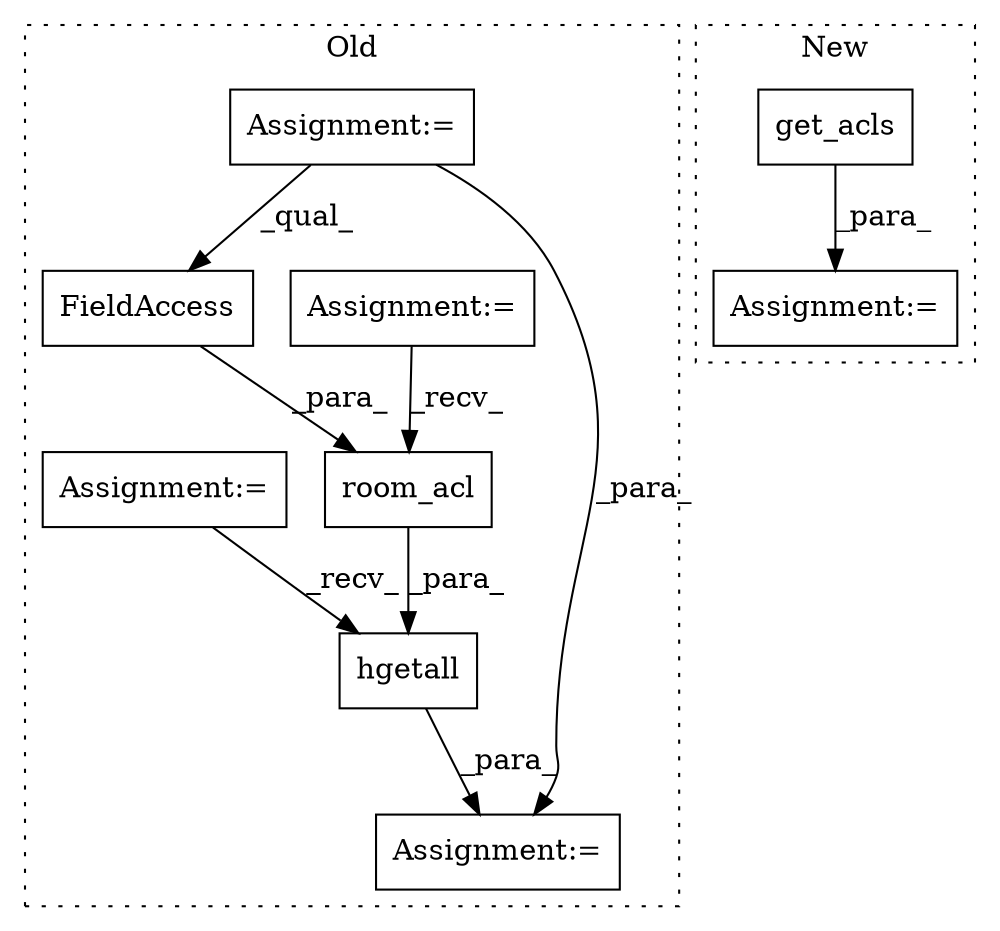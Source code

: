 digraph G {
subgraph cluster0 {
1 [label="hgetall" a="32" s="7664,7706" l="8,1" shape="box"];
3 [label="room_acl" a="32" s="7678,7705" l="9,1" shape="box"];
4 [label="Assignment:=" a="7" s="7376" l="5" shape="box"];
5 [label="FieldAccess" a="22" s="7687" l="18" shape="box"];
6 [label="Assignment:=" a="7" s="7657" l="1" shape="box"];
7 [label="Assignment:=" a="7" s="7282" l="10" shape="box"];
8 [label="Assignment:=" a="7" s="7358" l="5" shape="box"];
label = "Old";
style="dotted";
}
subgraph cluster1 {
2 [label="get_acls" a="32" s="6009" l="10" shape="box"];
9 [label="Assignment:=" a="7" s="6003" l="1" shape="box"];
label = "New";
style="dotted";
}
1 -> 6 [label="_para_"];
2 -> 9 [label="_para_"];
3 -> 1 [label="_para_"];
4 -> 3 [label="_recv_"];
5 -> 3 [label="_para_"];
7 -> 5 [label="_qual_"];
7 -> 6 [label="_para_"];
8 -> 1 [label="_recv_"];
}